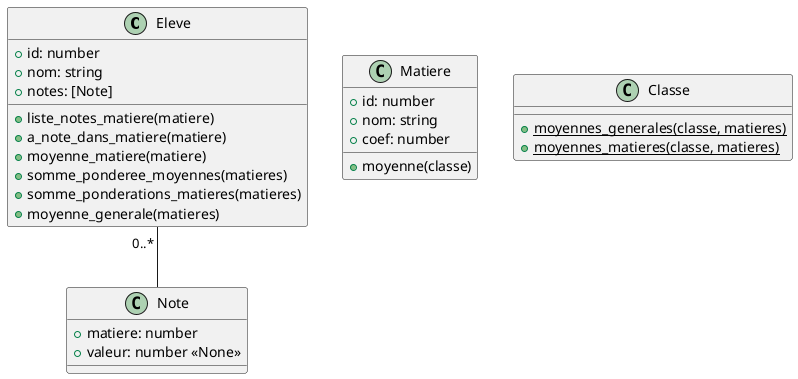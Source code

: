 @startuml Pronote

class Eleve {
  + id: number
  + nom: string
  + notes: [Note]

  + liste_notes_matiere(matiere)
  + a_note_dans_matiere(matiere)
  + moyenne_matiere(matiere)
  + somme_ponderee_moyennes(matieres)
  + somme_ponderations_matieres(matieres)
  + moyenne_generale(matieres)
}
class Matiere {
  + id: number
  + nom: string
  + coef: number

  + moyenne(classe)
}

class Note {
  + matiere: number
  + valeur: number <<None>>
}

class Classe {
  {static} + moyennes_generales(classe, matieres)
  {static} + moyennes_matieres(classe, matieres)
}

Eleve "0..* " -- Note
@enduml